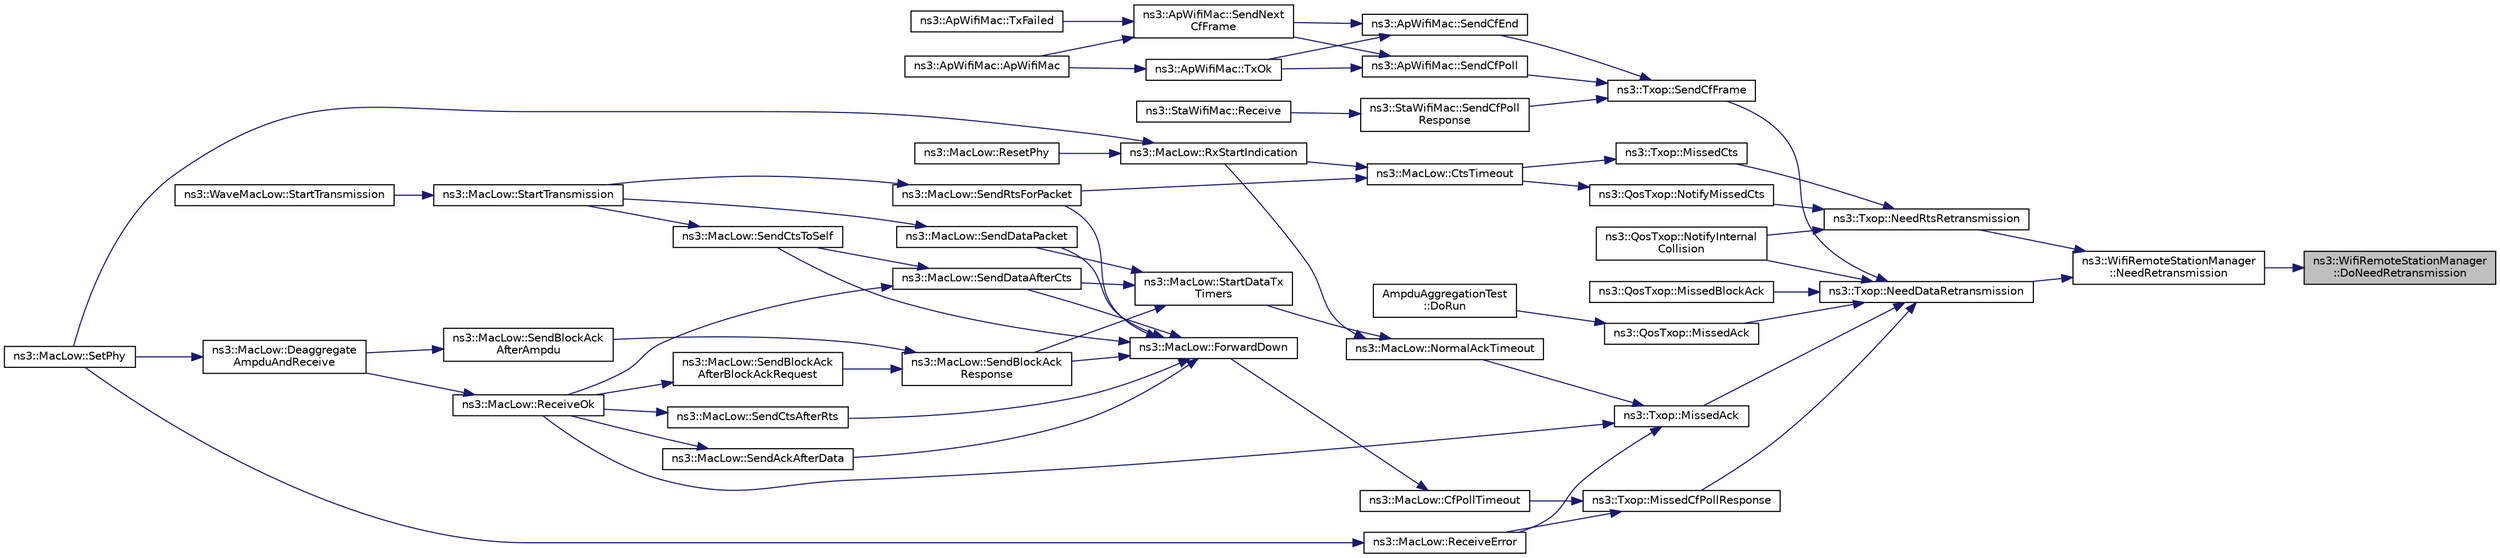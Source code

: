 digraph "ns3::WifiRemoteStationManager::DoNeedRetransmission"
{
 // LATEX_PDF_SIZE
  edge [fontname="Helvetica",fontsize="10",labelfontname="Helvetica",labelfontsize="10"];
  node [fontname="Helvetica",fontsize="10",shape=record];
  rankdir="RL";
  Node1 [label="ns3::WifiRemoteStationManager\l::DoNeedRetransmission",height=0.2,width=0.4,color="black", fillcolor="grey75", style="filled", fontcolor="black",tooltip=" "];
  Node1 -> Node2 [dir="back",color="midnightblue",fontsize="10",style="solid",fontname="Helvetica"];
  Node2 [label="ns3::WifiRemoteStationManager\l::NeedRetransmission",height=0.2,width=0.4,color="black", fillcolor="white", style="filled",URL="$classns3_1_1_wifi_remote_station_manager.html#ac24b2a5ed13948487c8e11392e96432d",tooltip=" "];
  Node2 -> Node3 [dir="back",color="midnightblue",fontsize="10",style="solid",fontname="Helvetica"];
  Node3 [label="ns3::Txop::NeedDataRetransmission",height=0.2,width=0.4,color="black", fillcolor="white", style="filled",URL="$classns3_1_1_txop.html#a71069daa23948ecf392c3bcc4a1f1bea",tooltip="Check if Data should be re-transmitted if Ack was missed."];
  Node3 -> Node4 [dir="back",color="midnightblue",fontsize="10",style="solid",fontname="Helvetica"];
  Node4 [label="ns3::QosTxop::MissedAck",height=0.2,width=0.4,color="black", fillcolor="white", style="filled",URL="$classns3_1_1_qos_txop.html#aefd7967703c6f16501599e943f94298b",tooltip="Event handler when an Ack is missed."];
  Node4 -> Node5 [dir="back",color="midnightblue",fontsize="10",style="solid",fontname="Helvetica"];
  Node5 [label="AmpduAggregationTest\l::DoRun",height=0.2,width=0.4,color="black", fillcolor="white", style="filled",URL="$class_ampdu_aggregation_test.html#a7414dc8d4dd982ab4c1eaadb5b2c693d",tooltip="Implementation to actually run this TestCase."];
  Node3 -> Node6 [dir="back",color="midnightblue",fontsize="10",style="solid",fontname="Helvetica"];
  Node6 [label="ns3::Txop::MissedAck",height=0.2,width=0.4,color="black", fillcolor="white", style="filled",URL="$classns3_1_1_txop.html#a76ed6b61366d7c6797a6910d8ad4eaa5",tooltip="Event handler when an Ack is missed."];
  Node6 -> Node7 [dir="back",color="midnightblue",fontsize="10",style="solid",fontname="Helvetica"];
  Node7 [label="ns3::MacLow::NormalAckTimeout",height=0.2,width=0.4,color="black", fillcolor="white", style="filled",URL="$classns3_1_1_mac_low.html#a4d730ac2acea66982b4d257e06e22387",tooltip="Event handler when normal Ack timeout occurs."];
  Node7 -> Node8 [dir="back",color="midnightblue",fontsize="10",style="solid",fontname="Helvetica"];
  Node8 [label="ns3::MacLow::RxStartIndication",height=0.2,width=0.4,color="black", fillcolor="white", style="filled",URL="$classns3_1_1_mac_low.html#af096a2fe9597c4ca80ae1af4870a45a8",tooltip=" "];
  Node8 -> Node9 [dir="back",color="midnightblue",fontsize="10",style="solid",fontname="Helvetica"];
  Node9 [label="ns3::MacLow::ResetPhy",height=0.2,width=0.4,color="black", fillcolor="white", style="filled",URL="$classns3_1_1_mac_low.html#a4158eb64f54ae53935769cdf0b12aafb",tooltip="Remove WifiPhy associated with this MacLow."];
  Node8 -> Node10 [dir="back",color="midnightblue",fontsize="10",style="solid",fontname="Helvetica"];
  Node10 [label="ns3::MacLow::SetPhy",height=0.2,width=0.4,color="black", fillcolor="white", style="filled",URL="$classns3_1_1_mac_low.html#abbd1aac31c7ed79f717b9c92cb664608",tooltip="Set up WifiPhy associated with this MacLow."];
  Node7 -> Node11 [dir="back",color="midnightblue",fontsize="10",style="solid",fontname="Helvetica"];
  Node11 [label="ns3::MacLow::StartDataTx\lTimers",height=0.2,width=0.4,color="black", fillcolor="white", style="filled",URL="$classns3_1_1_mac_low.html#ae7e8072b7d1f8b775000f6f07ee5a3c1",tooltip="Start a Data timer by scheduling appropriate Ack timeout."];
  Node11 -> Node12 [dir="back",color="midnightblue",fontsize="10",style="solid",fontname="Helvetica"];
  Node12 [label="ns3::MacLow::SendBlockAck\lResponse",height=0.2,width=0.4,color="black", fillcolor="white", style="filled",URL="$classns3_1_1_mac_low.html#a85c374be43ba3bd52fd1ad6efdfef6c6",tooltip="This method creates BlockAck frame with header equals to blockAck and start its transmission."];
  Node12 -> Node13 [dir="back",color="midnightblue",fontsize="10",style="solid",fontname="Helvetica"];
  Node13 [label="ns3::MacLow::SendBlockAck\lAfterAmpdu",height=0.2,width=0.4,color="black", fillcolor="white", style="filled",URL="$classns3_1_1_mac_low.html#af6e2acc771d188c0959871f142912296",tooltip="Invoked after an A-MPDU has been received."];
  Node13 -> Node14 [dir="back",color="midnightblue",fontsize="10",style="solid",fontname="Helvetica"];
  Node14 [label="ns3::MacLow::Deaggregate\lAmpduAndReceive",height=0.2,width=0.4,color="black", fillcolor="white", style="filled",URL="$classns3_1_1_mac_low.html#abac7baed9f0aaeb684e84f44819bce30",tooltip=" "];
  Node14 -> Node10 [dir="back",color="midnightblue",fontsize="10",style="solid",fontname="Helvetica"];
  Node12 -> Node15 [dir="back",color="midnightblue",fontsize="10",style="solid",fontname="Helvetica"];
  Node15 [label="ns3::MacLow::SendBlockAck\lAfterBlockAckRequest",height=0.2,width=0.4,color="black", fillcolor="white", style="filled",URL="$classns3_1_1_mac_low.html#a84b96c0cc6f32fca28576ec4df6a0853",tooltip="Invoked after that a BlockAckRequest has been received."];
  Node15 -> Node16 [dir="back",color="midnightblue",fontsize="10",style="solid",fontname="Helvetica"];
  Node16 [label="ns3::MacLow::ReceiveOk",height=0.2,width=0.4,color="black", fillcolor="white", style="filled",URL="$classns3_1_1_mac_low.html#a2fffa82ad11ebe0e113232813a816eff",tooltip=" "];
  Node16 -> Node14 [dir="back",color="midnightblue",fontsize="10",style="solid",fontname="Helvetica"];
  Node11 -> Node17 [dir="back",color="midnightblue",fontsize="10",style="solid",fontname="Helvetica"];
  Node17 [label="ns3::MacLow::SendDataAfterCts",height=0.2,width=0.4,color="black", fillcolor="white", style="filled",URL="$classns3_1_1_mac_low.html#a68c30ffb5ff64c0fa1defcfe6d751907",tooltip="Send Data after receiving CTS."];
  Node17 -> Node16 [dir="back",color="midnightblue",fontsize="10",style="solid",fontname="Helvetica"];
  Node17 -> Node18 [dir="back",color="midnightblue",fontsize="10",style="solid",fontname="Helvetica"];
  Node18 [label="ns3::MacLow::SendCtsToSelf",height=0.2,width=0.4,color="black", fillcolor="white", style="filled",URL="$classns3_1_1_mac_low.html#a209c346576d367ef16cfa1cfdefff909",tooltip="Send CTS for a CTS-to-self mechanism."];
  Node18 -> Node19 [dir="back",color="midnightblue",fontsize="10",style="solid",fontname="Helvetica"];
  Node19 [label="ns3::MacLow::StartTransmission",height=0.2,width=0.4,color="black", fillcolor="white", style="filled",URL="$classns3_1_1_mac_low.html#aa477261c5209c13c66af9e2ae78b07e5",tooltip=" "];
  Node19 -> Node20 [dir="back",color="midnightblue",fontsize="10",style="solid",fontname="Helvetica"];
  Node20 [label="ns3::WaveMacLow::StartTransmission",height=0.2,width=0.4,color="black", fillcolor="white", style="filled",URL="$classns3_1_1_wave_mac_low.html#abf4a90e9984a73b24197706fb79118b1",tooltip=" "];
  Node11 -> Node21 [dir="back",color="midnightblue",fontsize="10",style="solid",fontname="Helvetica"];
  Node21 [label="ns3::MacLow::SendDataPacket",height=0.2,width=0.4,color="black", fillcolor="white", style="filled",URL="$classns3_1_1_mac_low.html#ab177d7c7ba53c56f91612114412914bf",tooltip="Send Data packet, which can be Data-Ack or RTS-CTS-Data-Ack transaction."];
  Node21 -> Node19 [dir="back",color="midnightblue",fontsize="10",style="solid",fontname="Helvetica"];
  Node6 -> Node22 [dir="back",color="midnightblue",fontsize="10",style="solid",fontname="Helvetica"];
  Node22 [label="ns3::MacLow::ReceiveError",height=0.2,width=0.4,color="black", fillcolor="white", style="filled",URL="$classns3_1_1_mac_low.html#a9e44540e30598260fce5d85d5a6dda18",tooltip=" "];
  Node22 -> Node10 [dir="back",color="midnightblue",fontsize="10",style="solid",fontname="Helvetica"];
  Node6 -> Node16 [dir="back",color="midnightblue",fontsize="10",style="solid",fontname="Helvetica"];
  Node3 -> Node23 [dir="back",color="midnightblue",fontsize="10",style="solid",fontname="Helvetica"];
  Node23 [label="ns3::QosTxop::MissedBlockAck",height=0.2,width=0.4,color="black", fillcolor="white", style="filled",URL="$classns3_1_1_qos_txop.html#a53f04ba906e1b7c99f35eafbb11d4479",tooltip="Event handler when a BlockAck timeout has occurred."];
  Node3 -> Node24 [dir="back",color="midnightblue",fontsize="10",style="solid",fontname="Helvetica"];
  Node24 [label="ns3::Txop::MissedCfPollResponse",height=0.2,width=0.4,color="black", fillcolor="white", style="filled",URL="$classns3_1_1_txop.html#a1f02217a9b2d55daad363b64e3d88ae1",tooltip="Event handler when a response to a CF-POLL frame is missed."];
  Node24 -> Node25 [dir="back",color="midnightblue",fontsize="10",style="solid",fontname="Helvetica"];
  Node25 [label="ns3::MacLow::CfPollTimeout",height=0.2,width=0.4,color="black", fillcolor="white", style="filled",URL="$classns3_1_1_mac_low.html#af852f7a28569d2d8405052e4b4e54251",tooltip="Event handler when CF-Poll timeout occurs."];
  Node25 -> Node26 [dir="back",color="midnightblue",fontsize="10",style="solid",fontname="Helvetica"];
  Node26 [label="ns3::MacLow::ForwardDown",height=0.2,width=0.4,color="black", fillcolor="white", style="filled",URL="$classns3_1_1_mac_low.html#a9babdfa2bf38577f733c4723e6114c16",tooltip="Forward a PSDU down to WifiPhy for transmission."];
  Node26 -> Node27 [dir="back",color="midnightblue",fontsize="10",style="solid",fontname="Helvetica"];
  Node27 [label="ns3::MacLow::SendAckAfterData",height=0.2,width=0.4,color="black", fillcolor="white", style="filled",URL="$classns3_1_1_mac_low.html#a8db1635644b89072dfcb5fbc2330031b",tooltip="Send Ack after receiving Data."];
  Node27 -> Node16 [dir="back",color="midnightblue",fontsize="10",style="solid",fontname="Helvetica"];
  Node26 -> Node12 [dir="back",color="midnightblue",fontsize="10",style="solid",fontname="Helvetica"];
  Node26 -> Node28 [dir="back",color="midnightblue",fontsize="10",style="solid",fontname="Helvetica"];
  Node28 [label="ns3::MacLow::SendCtsAfterRts",height=0.2,width=0.4,color="black", fillcolor="white", style="filled",URL="$classns3_1_1_mac_low.html#aebcd4c3e8d64fb53af1f8a862c766e33",tooltip="Send CTS after receiving RTS."];
  Node28 -> Node16 [dir="back",color="midnightblue",fontsize="10",style="solid",fontname="Helvetica"];
  Node26 -> Node18 [dir="back",color="midnightblue",fontsize="10",style="solid",fontname="Helvetica"];
  Node26 -> Node17 [dir="back",color="midnightblue",fontsize="10",style="solid",fontname="Helvetica"];
  Node26 -> Node21 [dir="back",color="midnightblue",fontsize="10",style="solid",fontname="Helvetica"];
  Node26 -> Node29 [dir="back",color="midnightblue",fontsize="10",style="solid",fontname="Helvetica"];
  Node29 [label="ns3::MacLow::SendRtsForPacket",height=0.2,width=0.4,color="black", fillcolor="white", style="filled",URL="$classns3_1_1_mac_low.html#ac472702b866a51ea2dfb7637381897aa",tooltip="Send RTS to begin RTS-CTS-Data-Ack transaction."];
  Node29 -> Node19 [dir="back",color="midnightblue",fontsize="10",style="solid",fontname="Helvetica"];
  Node24 -> Node22 [dir="back",color="midnightblue",fontsize="10",style="solid",fontname="Helvetica"];
  Node3 -> Node30 [dir="back",color="midnightblue",fontsize="10",style="solid",fontname="Helvetica"];
  Node30 [label="ns3::QosTxop::NotifyInternal\lCollision",height=0.2,width=0.4,color="black", fillcolor="white", style="filled",URL="$classns3_1_1_qos_txop.html#a89bd16f2271d51bb1ddafb339b07f54a",tooltip="Notify the Txop that internal collision has occurred."];
  Node3 -> Node31 [dir="back",color="midnightblue",fontsize="10",style="solid",fontname="Helvetica"];
  Node31 [label="ns3::Txop::SendCfFrame",height=0.2,width=0.4,color="black", fillcolor="white", style="filled",URL="$classns3_1_1_txop.html#a9bd5d9353a092b4cfe7896451fb768d6",tooltip="Sends CF frame to STA with address addr."];
  Node31 -> Node32 [dir="back",color="midnightblue",fontsize="10",style="solid",fontname="Helvetica"];
  Node32 [label="ns3::ApWifiMac::SendCfEnd",height=0.2,width=0.4,color="black", fillcolor="white", style="filled",URL="$classns3_1_1_ap_wifi_mac.html#af00f4ecc30b8f864b9fd3ffc88e1694a",tooltip="Send a CF-End packet."];
  Node32 -> Node33 [dir="back",color="midnightblue",fontsize="10",style="solid",fontname="Helvetica"];
  Node33 [label="ns3::ApWifiMac::SendNext\lCfFrame",height=0.2,width=0.4,color="black", fillcolor="white", style="filled",URL="$classns3_1_1_ap_wifi_mac.html#a0ee7a463c85dbba15b44213acec5f203",tooltip="Determine what is the next PCF frame and trigger its transmission."];
  Node33 -> Node34 [dir="back",color="midnightblue",fontsize="10",style="solid",fontname="Helvetica"];
  Node34 [label="ns3::ApWifiMac::ApWifiMac",height=0.2,width=0.4,color="black", fillcolor="white", style="filled",URL="$classns3_1_1_ap_wifi_mac.html#a6fda79b577eb79eaabceb05a36e27b44",tooltip=" "];
  Node33 -> Node35 [dir="back",color="midnightblue",fontsize="10",style="solid",fontname="Helvetica"];
  Node35 [label="ns3::ApWifiMac::TxFailed",height=0.2,width=0.4,color="black", fillcolor="white", style="filled",URL="$classns3_1_1_ap_wifi_mac.html#aecabca257eb2b43205eeefd63d09de95",tooltip="The packet we sent was successfully received by the receiver (i.e."];
  Node32 -> Node36 [dir="back",color="midnightblue",fontsize="10",style="solid",fontname="Helvetica"];
  Node36 [label="ns3::ApWifiMac::TxOk",height=0.2,width=0.4,color="black", fillcolor="white", style="filled",URL="$classns3_1_1_ap_wifi_mac.html#a42c321554bcf340cf7d3da46ad95b836",tooltip="The packet we sent was successfully received by the receiver (i.e."];
  Node36 -> Node34 [dir="back",color="midnightblue",fontsize="10",style="solid",fontname="Helvetica"];
  Node31 -> Node37 [dir="back",color="midnightblue",fontsize="10",style="solid",fontname="Helvetica"];
  Node37 [label="ns3::ApWifiMac::SendCfPoll",height=0.2,width=0.4,color="black", fillcolor="white", style="filled",URL="$classns3_1_1_ap_wifi_mac.html#a221026de06881ae5e6708884ca77ebcd",tooltip="Send a CF-Poll packet to the next polling STA."];
  Node37 -> Node33 [dir="back",color="midnightblue",fontsize="10",style="solid",fontname="Helvetica"];
  Node37 -> Node36 [dir="back",color="midnightblue",fontsize="10",style="solid",fontname="Helvetica"];
  Node31 -> Node38 [dir="back",color="midnightblue",fontsize="10",style="solid",fontname="Helvetica"];
  Node38 [label="ns3::StaWifiMac::SendCfPoll\lResponse",height=0.2,width=0.4,color="black", fillcolor="white", style="filled",URL="$classns3_1_1_sta_wifi_mac.html#a8592d07158ef04a73d9bfd8e655d04f3",tooltip="Forward a CF-Poll response packet to the CFP queue."];
  Node38 -> Node39 [dir="back",color="midnightblue",fontsize="10",style="solid",fontname="Helvetica"];
  Node39 [label="ns3::StaWifiMac::Receive",height=0.2,width=0.4,color="black", fillcolor="white", style="filled",URL="$classns3_1_1_sta_wifi_mac.html#a3ccd3b2dd36c5b80ba53eb57b6c96e96",tooltip="Handle a received packet."];
  Node2 -> Node40 [dir="back",color="midnightblue",fontsize="10",style="solid",fontname="Helvetica"];
  Node40 [label="ns3::Txop::NeedRtsRetransmission",height=0.2,width=0.4,color="black", fillcolor="white", style="filled",URL="$classns3_1_1_txop.html#a7b4c8b84a18338ba3eaa4912110ebe69",tooltip="Check if RTS should be re-transmitted if CTS was missed."];
  Node40 -> Node41 [dir="back",color="midnightblue",fontsize="10",style="solid",fontname="Helvetica"];
  Node41 [label="ns3::Txop::MissedCts",height=0.2,width=0.4,color="black", fillcolor="white", style="filled",URL="$classns3_1_1_txop.html#ae969e1203237fc063ed27d2a23a1e773",tooltip="Event handler when a CTS timeout has occurred."];
  Node41 -> Node42 [dir="back",color="midnightblue",fontsize="10",style="solid",fontname="Helvetica"];
  Node42 [label="ns3::MacLow::CtsTimeout",height=0.2,width=0.4,color="black", fillcolor="white", style="filled",URL="$classns3_1_1_mac_low.html#a35adb9b4c7f1035da2cb080289ba9cf7",tooltip="Event handler when CTS timeout occurs."];
  Node42 -> Node8 [dir="back",color="midnightblue",fontsize="10",style="solid",fontname="Helvetica"];
  Node42 -> Node29 [dir="back",color="midnightblue",fontsize="10",style="solid",fontname="Helvetica"];
  Node40 -> Node30 [dir="back",color="midnightblue",fontsize="10",style="solid",fontname="Helvetica"];
  Node40 -> Node43 [dir="back",color="midnightblue",fontsize="10",style="solid",fontname="Helvetica"];
  Node43 [label="ns3::QosTxop::NotifyMissedCts",height=0.2,width=0.4,color="black", fillcolor="white", style="filled",URL="$classns3_1_1_qos_txop.html#a0b82aec30711d3b4fb94d164388ecf9c",tooltip="Event handler when a CTS timeout has occurred."];
  Node43 -> Node42 [dir="back",color="midnightblue",fontsize="10",style="solid",fontname="Helvetica"];
}
